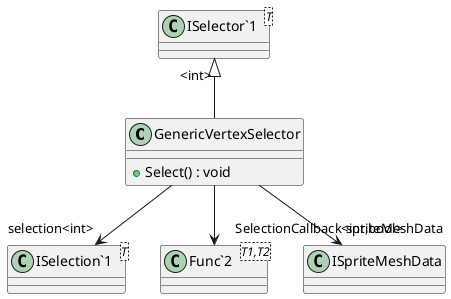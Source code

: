 @startuml
class GenericVertexSelector {
    + Select() : void
}
class "ISelector`1"<T> {
}
class "ISelection`1"<T> {
}
class "Func`2"<T1,T2> {
}
"ISelector`1" "<int>" <|-- GenericVertexSelector
GenericVertexSelector --> "selection<int>" "ISelection`1"
GenericVertexSelector --> "spriteMeshData" ISpriteMeshData
GenericVertexSelector --> "SelectionCallback<int,bool>" "Func`2"
@enduml
